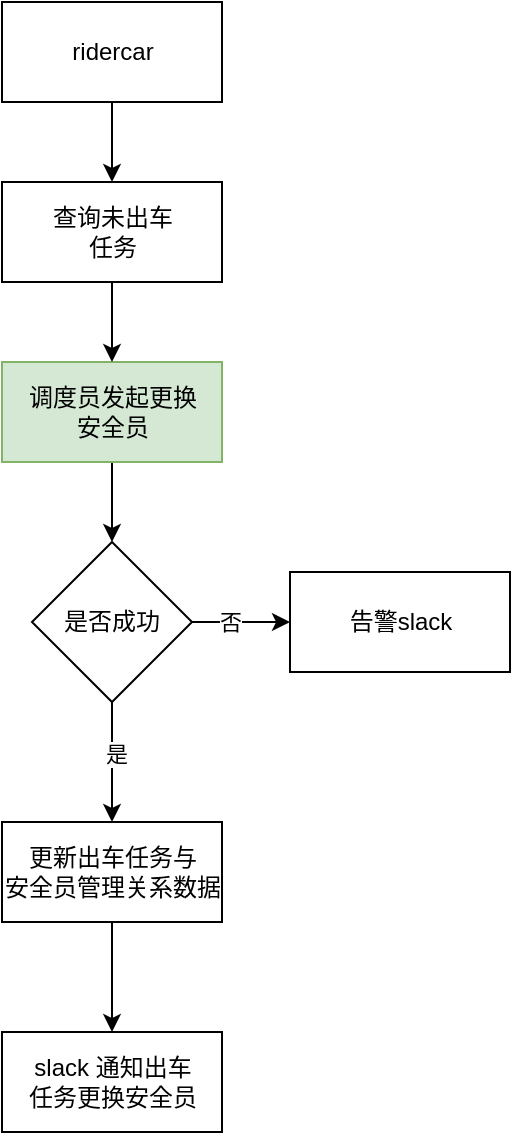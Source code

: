 <mxfile version="14.8.2" type="github">
  <diagram id="Kz9xHecx-9hvckUcVjWp" name="Page-1">
    <mxGraphModel dx="2066" dy="1071" grid="1" gridSize="10" guides="1" tooltips="1" connect="1" arrows="1" fold="1" page="1" pageScale="1" pageWidth="827" pageHeight="1169" math="0" shadow="0">
      <root>
        <mxCell id="0" />
        <mxCell id="1" parent="0" />
        <mxCell id="lyQ9myguwR9dthpPX7V2-41" value="" style="edgeStyle=orthogonalEdgeStyle;rounded=0;orthogonalLoop=1;jettySize=auto;html=1;" edge="1" parent="1" source="lyQ9myguwR9dthpPX7V2-30" target="lyQ9myguwR9dthpPX7V2-40">
          <mxGeometry relative="1" as="geometry" />
        </mxCell>
        <mxCell id="lyQ9myguwR9dthpPX7V2-30" value="调度员发起更换&lt;br&gt;安全员" style="html=1;fillColor=#d5e8d4;strokeColor=#82b366;" vertex="1" parent="1">
          <mxGeometry x="260" y="250" width="110" height="50" as="geometry" />
        </mxCell>
        <mxCell id="lyQ9myguwR9dthpPX7V2-35" value="" style="edgeStyle=orthogonalEdgeStyle;rounded=0;orthogonalLoop=1;jettySize=auto;html=1;" edge="1" parent="1" source="lyQ9myguwR9dthpPX7V2-31" target="lyQ9myguwR9dthpPX7V2-34">
          <mxGeometry relative="1" as="geometry" />
        </mxCell>
        <mxCell id="lyQ9myguwR9dthpPX7V2-31" value="ridercar" style="html=1;" vertex="1" parent="1">
          <mxGeometry x="260" y="70" width="110" height="50" as="geometry" />
        </mxCell>
        <mxCell id="lyQ9myguwR9dthpPX7V2-36" value="" style="edgeStyle=orthogonalEdgeStyle;rounded=0;orthogonalLoop=1;jettySize=auto;html=1;" edge="1" parent="1" source="lyQ9myguwR9dthpPX7V2-34" target="lyQ9myguwR9dthpPX7V2-30">
          <mxGeometry relative="1" as="geometry" />
        </mxCell>
        <mxCell id="lyQ9myguwR9dthpPX7V2-34" value="查询未出车&lt;br&gt;任务" style="html=1;" vertex="1" parent="1">
          <mxGeometry x="260" y="160" width="110" height="50" as="geometry" />
        </mxCell>
        <mxCell id="lyQ9myguwR9dthpPX7V2-44" value="" style="edgeStyle=orthogonalEdgeStyle;rounded=0;orthogonalLoop=1;jettySize=auto;html=1;" edge="1" parent="1" source="lyQ9myguwR9dthpPX7V2-40" target="lyQ9myguwR9dthpPX7V2-43">
          <mxGeometry relative="1" as="geometry" />
        </mxCell>
        <mxCell id="lyQ9myguwR9dthpPX7V2-45" value="否" style="edgeLabel;html=1;align=center;verticalAlign=middle;resizable=0;points=[];" vertex="1" connectable="0" parent="lyQ9myguwR9dthpPX7V2-44">
          <mxGeometry x="-0.225" relative="1" as="geometry">
            <mxPoint as="offset" />
          </mxGeometry>
        </mxCell>
        <mxCell id="lyQ9myguwR9dthpPX7V2-48" value="" style="edgeStyle=orthogonalEdgeStyle;rounded=0;orthogonalLoop=1;jettySize=auto;html=1;" edge="1" parent="1" source="lyQ9myguwR9dthpPX7V2-40" target="lyQ9myguwR9dthpPX7V2-47">
          <mxGeometry relative="1" as="geometry" />
        </mxCell>
        <mxCell id="lyQ9myguwR9dthpPX7V2-49" value="是" style="edgeLabel;html=1;align=center;verticalAlign=middle;resizable=0;points=[];" vertex="1" connectable="0" parent="lyQ9myguwR9dthpPX7V2-48">
          <mxGeometry x="-0.143" y="2" relative="1" as="geometry">
            <mxPoint as="offset" />
          </mxGeometry>
        </mxCell>
        <mxCell id="lyQ9myguwR9dthpPX7V2-40" value="是否成功" style="rhombus;whiteSpace=wrap;html=1;" vertex="1" parent="1">
          <mxGeometry x="275" y="340" width="80" height="80" as="geometry" />
        </mxCell>
        <mxCell id="lyQ9myguwR9dthpPX7V2-43" value="告警slack" style="html=1;" vertex="1" parent="1">
          <mxGeometry x="404" y="355" width="110" height="50" as="geometry" />
        </mxCell>
        <mxCell id="lyQ9myguwR9dthpPX7V2-51" value="" style="edgeStyle=orthogonalEdgeStyle;rounded=0;orthogonalLoop=1;jettySize=auto;html=1;" edge="1" parent="1" source="lyQ9myguwR9dthpPX7V2-47" target="lyQ9myguwR9dthpPX7V2-50">
          <mxGeometry relative="1" as="geometry" />
        </mxCell>
        <mxCell id="lyQ9myguwR9dthpPX7V2-47" value="&lt;span&gt;更新出车任务与&lt;br&gt;安全员管理关系数据&lt;/span&gt;" style="html=1;" vertex="1" parent="1">
          <mxGeometry x="260" y="480" width="110" height="50" as="geometry" />
        </mxCell>
        <mxCell id="lyQ9myguwR9dthpPX7V2-50" value="slack 通知出车&lt;br&gt;任务更换安全员" style="html=1;" vertex="1" parent="1">
          <mxGeometry x="260" y="585" width="110" height="50" as="geometry" />
        </mxCell>
      </root>
    </mxGraphModel>
  </diagram>
</mxfile>
